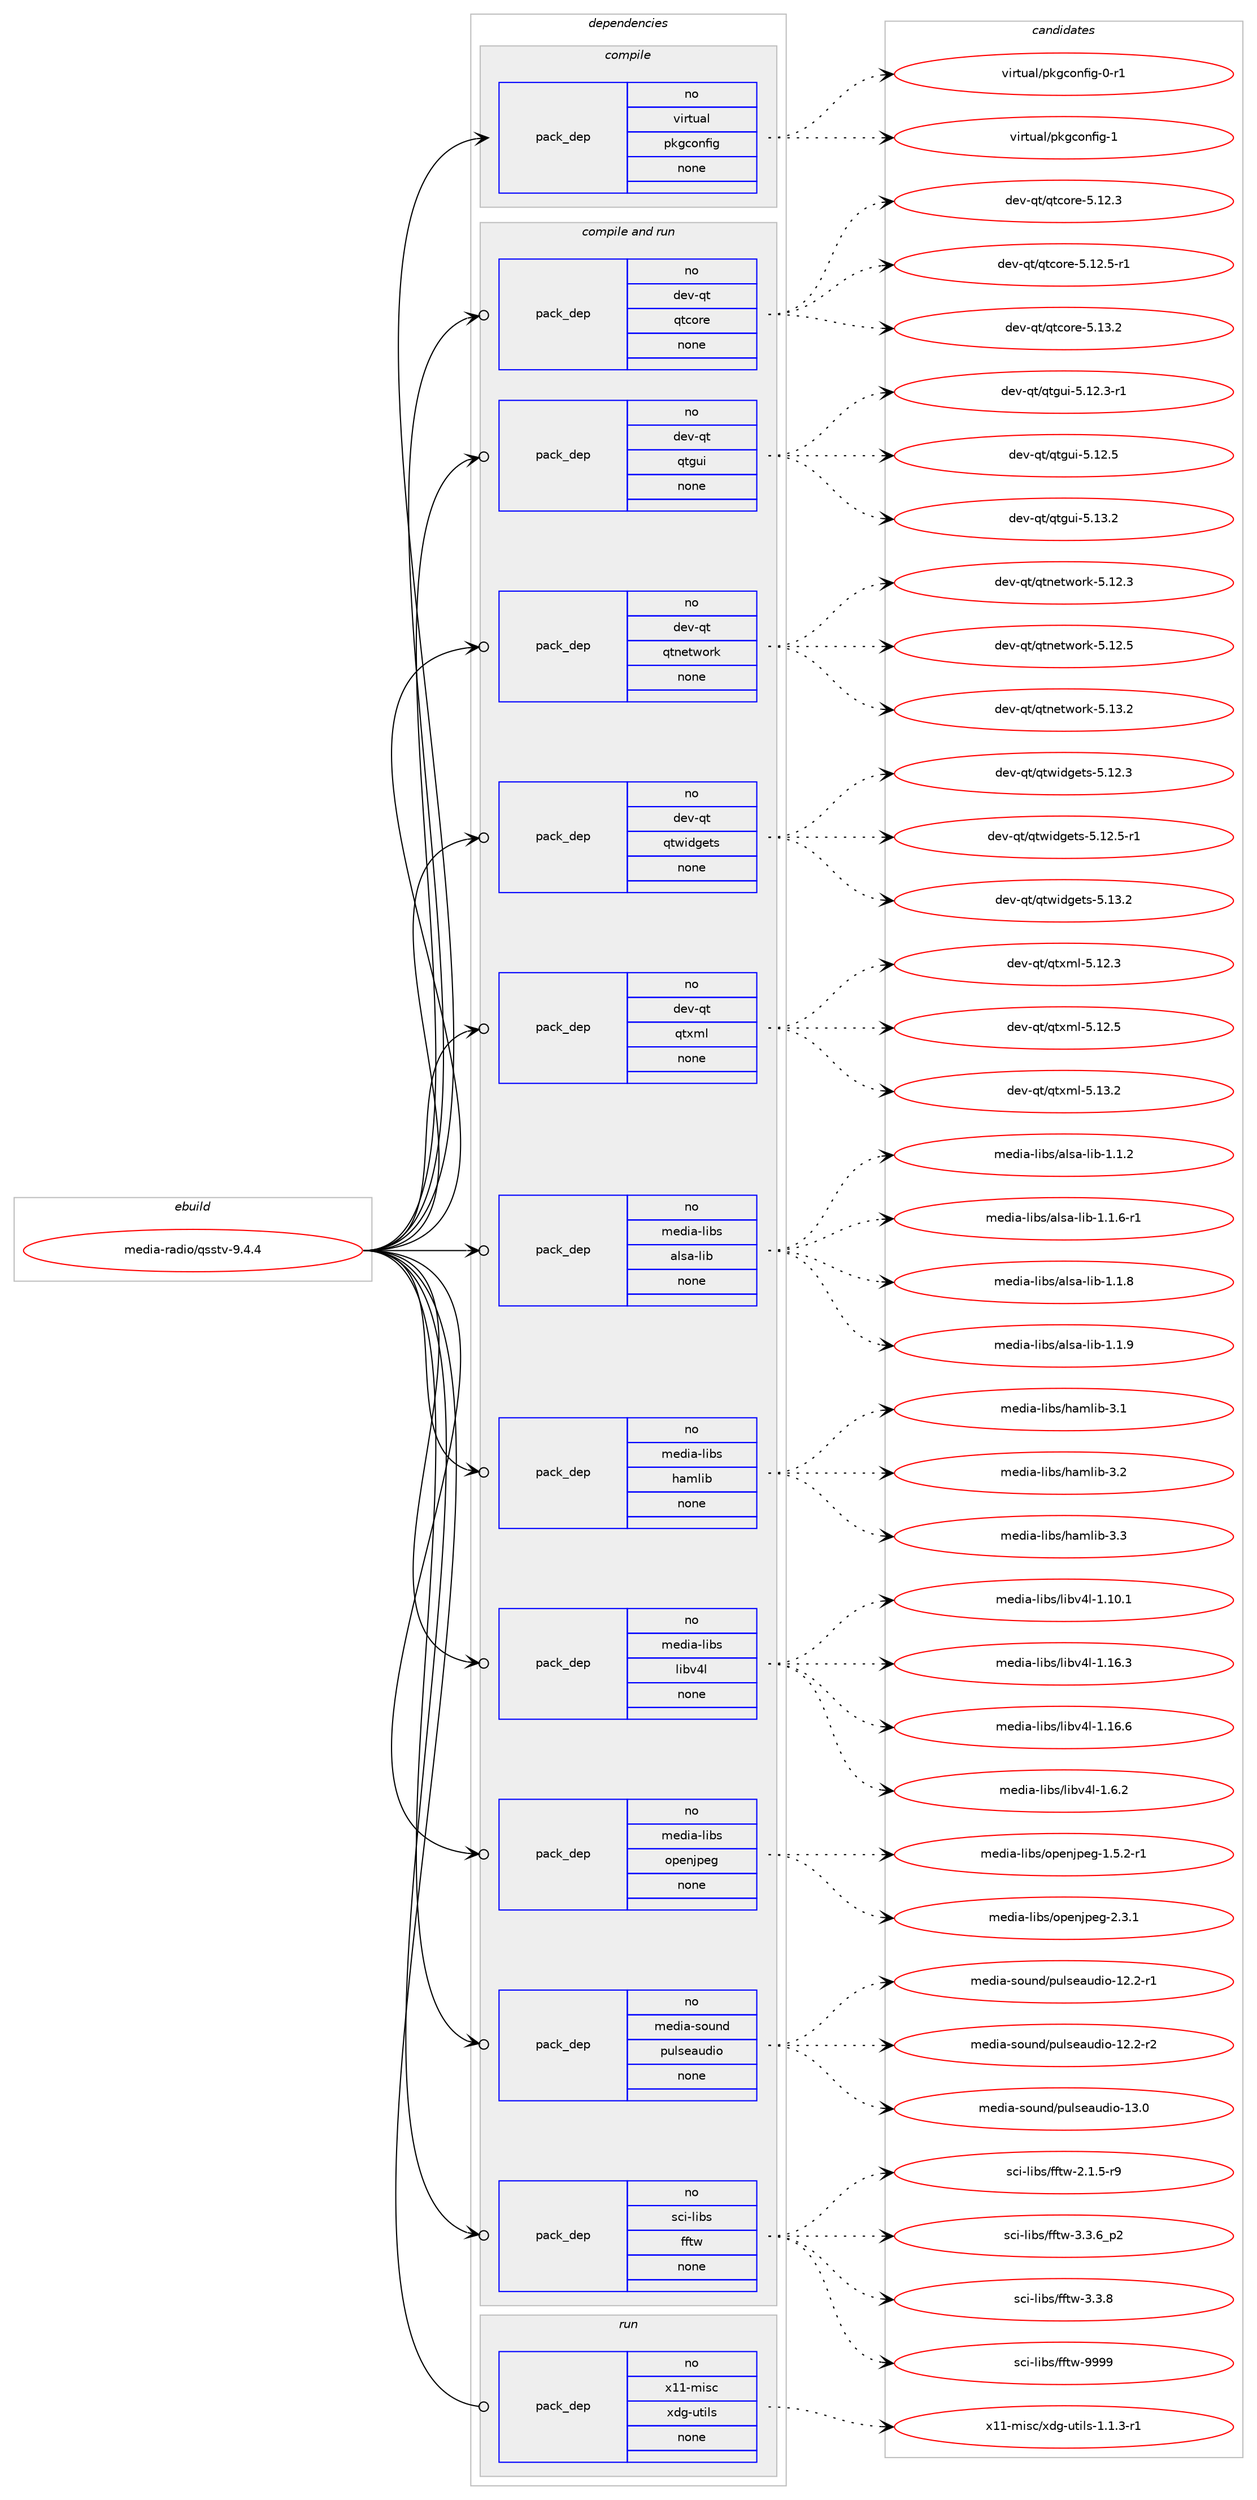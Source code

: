 digraph prolog {

# *************
# Graph options
# *************

newrank=true;
concentrate=true;
compound=true;
graph [rankdir=LR,fontname=Helvetica,fontsize=10,ranksep=1.5];#, ranksep=2.5, nodesep=0.2];
edge  [arrowhead=vee];
node  [fontname=Helvetica,fontsize=10];

# **********
# The ebuild
# **********

subgraph cluster_leftcol {
color=gray;
rank=same;
label=<<i>ebuild</i>>;
id [label="media-radio/qsstv-9.4.4", color=red, width=4, href="../media-radio/qsstv-9.4.4.svg"];
}

# ****************
# The dependencies
# ****************

subgraph cluster_midcol {
color=gray;
label=<<i>dependencies</i>>;
subgraph cluster_compile {
fillcolor="#eeeeee";
style=filled;
label=<<i>compile</i>>;
subgraph pack589011 {
dependency796242 [label=<<TABLE BORDER="0" CELLBORDER="1" CELLSPACING="0" CELLPADDING="4" WIDTH="220"><TR><TD ROWSPAN="6" CELLPADDING="30">pack_dep</TD></TR><TR><TD WIDTH="110">no</TD></TR><TR><TD>virtual</TD></TR><TR><TD>pkgconfig</TD></TR><TR><TD>none</TD></TR><TR><TD></TD></TR></TABLE>>, shape=none, color=blue];
}
id:e -> dependency796242:w [weight=20,style="solid",arrowhead="vee"];
}
subgraph cluster_compileandrun {
fillcolor="#eeeeee";
style=filled;
label=<<i>compile and run</i>>;
subgraph pack589012 {
dependency796243 [label=<<TABLE BORDER="0" CELLBORDER="1" CELLSPACING="0" CELLPADDING="4" WIDTH="220"><TR><TD ROWSPAN="6" CELLPADDING="30">pack_dep</TD></TR><TR><TD WIDTH="110">no</TD></TR><TR><TD>dev-qt</TD></TR><TR><TD>qtcore</TD></TR><TR><TD>none</TD></TR><TR><TD></TD></TR></TABLE>>, shape=none, color=blue];
}
id:e -> dependency796243:w [weight=20,style="solid",arrowhead="odotvee"];
subgraph pack589013 {
dependency796244 [label=<<TABLE BORDER="0" CELLBORDER="1" CELLSPACING="0" CELLPADDING="4" WIDTH="220"><TR><TD ROWSPAN="6" CELLPADDING="30">pack_dep</TD></TR><TR><TD WIDTH="110">no</TD></TR><TR><TD>dev-qt</TD></TR><TR><TD>qtgui</TD></TR><TR><TD>none</TD></TR><TR><TD></TD></TR></TABLE>>, shape=none, color=blue];
}
id:e -> dependency796244:w [weight=20,style="solid",arrowhead="odotvee"];
subgraph pack589014 {
dependency796245 [label=<<TABLE BORDER="0" CELLBORDER="1" CELLSPACING="0" CELLPADDING="4" WIDTH="220"><TR><TD ROWSPAN="6" CELLPADDING="30">pack_dep</TD></TR><TR><TD WIDTH="110">no</TD></TR><TR><TD>dev-qt</TD></TR><TR><TD>qtnetwork</TD></TR><TR><TD>none</TD></TR><TR><TD></TD></TR></TABLE>>, shape=none, color=blue];
}
id:e -> dependency796245:w [weight=20,style="solid",arrowhead="odotvee"];
subgraph pack589015 {
dependency796246 [label=<<TABLE BORDER="0" CELLBORDER="1" CELLSPACING="0" CELLPADDING="4" WIDTH="220"><TR><TD ROWSPAN="6" CELLPADDING="30">pack_dep</TD></TR><TR><TD WIDTH="110">no</TD></TR><TR><TD>dev-qt</TD></TR><TR><TD>qtwidgets</TD></TR><TR><TD>none</TD></TR><TR><TD></TD></TR></TABLE>>, shape=none, color=blue];
}
id:e -> dependency796246:w [weight=20,style="solid",arrowhead="odotvee"];
subgraph pack589016 {
dependency796247 [label=<<TABLE BORDER="0" CELLBORDER="1" CELLSPACING="0" CELLPADDING="4" WIDTH="220"><TR><TD ROWSPAN="6" CELLPADDING="30">pack_dep</TD></TR><TR><TD WIDTH="110">no</TD></TR><TR><TD>dev-qt</TD></TR><TR><TD>qtxml</TD></TR><TR><TD>none</TD></TR><TR><TD></TD></TR></TABLE>>, shape=none, color=blue];
}
id:e -> dependency796247:w [weight=20,style="solid",arrowhead="odotvee"];
subgraph pack589017 {
dependency796248 [label=<<TABLE BORDER="0" CELLBORDER="1" CELLSPACING="0" CELLPADDING="4" WIDTH="220"><TR><TD ROWSPAN="6" CELLPADDING="30">pack_dep</TD></TR><TR><TD WIDTH="110">no</TD></TR><TR><TD>media-libs</TD></TR><TR><TD>alsa-lib</TD></TR><TR><TD>none</TD></TR><TR><TD></TD></TR></TABLE>>, shape=none, color=blue];
}
id:e -> dependency796248:w [weight=20,style="solid",arrowhead="odotvee"];
subgraph pack589018 {
dependency796249 [label=<<TABLE BORDER="0" CELLBORDER="1" CELLSPACING="0" CELLPADDING="4" WIDTH="220"><TR><TD ROWSPAN="6" CELLPADDING="30">pack_dep</TD></TR><TR><TD WIDTH="110">no</TD></TR><TR><TD>media-libs</TD></TR><TR><TD>hamlib</TD></TR><TR><TD>none</TD></TR><TR><TD></TD></TR></TABLE>>, shape=none, color=blue];
}
id:e -> dependency796249:w [weight=20,style="solid",arrowhead="odotvee"];
subgraph pack589019 {
dependency796250 [label=<<TABLE BORDER="0" CELLBORDER="1" CELLSPACING="0" CELLPADDING="4" WIDTH="220"><TR><TD ROWSPAN="6" CELLPADDING="30">pack_dep</TD></TR><TR><TD WIDTH="110">no</TD></TR><TR><TD>media-libs</TD></TR><TR><TD>libv4l</TD></TR><TR><TD>none</TD></TR><TR><TD></TD></TR></TABLE>>, shape=none, color=blue];
}
id:e -> dependency796250:w [weight=20,style="solid",arrowhead="odotvee"];
subgraph pack589020 {
dependency796251 [label=<<TABLE BORDER="0" CELLBORDER="1" CELLSPACING="0" CELLPADDING="4" WIDTH="220"><TR><TD ROWSPAN="6" CELLPADDING="30">pack_dep</TD></TR><TR><TD WIDTH="110">no</TD></TR><TR><TD>media-libs</TD></TR><TR><TD>openjpeg</TD></TR><TR><TD>none</TD></TR><TR><TD></TD></TR></TABLE>>, shape=none, color=blue];
}
id:e -> dependency796251:w [weight=20,style="solid",arrowhead="odotvee"];
subgraph pack589021 {
dependency796252 [label=<<TABLE BORDER="0" CELLBORDER="1" CELLSPACING="0" CELLPADDING="4" WIDTH="220"><TR><TD ROWSPAN="6" CELLPADDING="30">pack_dep</TD></TR><TR><TD WIDTH="110">no</TD></TR><TR><TD>media-sound</TD></TR><TR><TD>pulseaudio</TD></TR><TR><TD>none</TD></TR><TR><TD></TD></TR></TABLE>>, shape=none, color=blue];
}
id:e -> dependency796252:w [weight=20,style="solid",arrowhead="odotvee"];
subgraph pack589022 {
dependency796253 [label=<<TABLE BORDER="0" CELLBORDER="1" CELLSPACING="0" CELLPADDING="4" WIDTH="220"><TR><TD ROWSPAN="6" CELLPADDING="30">pack_dep</TD></TR><TR><TD WIDTH="110">no</TD></TR><TR><TD>sci-libs</TD></TR><TR><TD>fftw</TD></TR><TR><TD>none</TD></TR><TR><TD></TD></TR></TABLE>>, shape=none, color=blue];
}
id:e -> dependency796253:w [weight=20,style="solid",arrowhead="odotvee"];
}
subgraph cluster_run {
fillcolor="#eeeeee";
style=filled;
label=<<i>run</i>>;
subgraph pack589023 {
dependency796254 [label=<<TABLE BORDER="0" CELLBORDER="1" CELLSPACING="0" CELLPADDING="4" WIDTH="220"><TR><TD ROWSPAN="6" CELLPADDING="30">pack_dep</TD></TR><TR><TD WIDTH="110">no</TD></TR><TR><TD>x11-misc</TD></TR><TR><TD>xdg-utils</TD></TR><TR><TD>none</TD></TR><TR><TD></TD></TR></TABLE>>, shape=none, color=blue];
}
id:e -> dependency796254:w [weight=20,style="solid",arrowhead="odot"];
}
}

# **************
# The candidates
# **************

subgraph cluster_choices {
rank=same;
color=gray;
label=<<i>candidates</i>>;

subgraph choice589011 {
color=black;
nodesep=1;
choice11810511411611797108471121071039911111010210510345484511449 [label="virtual/pkgconfig-0-r1", color=red, width=4,href="../virtual/pkgconfig-0-r1.svg"];
choice1181051141161179710847112107103991111101021051034549 [label="virtual/pkgconfig-1", color=red, width=4,href="../virtual/pkgconfig-1.svg"];
dependency796242:e -> choice11810511411611797108471121071039911111010210510345484511449:w [style=dotted,weight="100"];
dependency796242:e -> choice1181051141161179710847112107103991111101021051034549:w [style=dotted,weight="100"];
}
subgraph choice589012 {
color=black;
nodesep=1;
choice10010111845113116471131169911111410145534649504651 [label="dev-qt/qtcore-5.12.3", color=red, width=4,href="../dev-qt/qtcore-5.12.3.svg"];
choice100101118451131164711311699111114101455346495046534511449 [label="dev-qt/qtcore-5.12.5-r1", color=red, width=4,href="../dev-qt/qtcore-5.12.5-r1.svg"];
choice10010111845113116471131169911111410145534649514650 [label="dev-qt/qtcore-5.13.2", color=red, width=4,href="../dev-qt/qtcore-5.13.2.svg"];
dependency796243:e -> choice10010111845113116471131169911111410145534649504651:w [style=dotted,weight="100"];
dependency796243:e -> choice100101118451131164711311699111114101455346495046534511449:w [style=dotted,weight="100"];
dependency796243:e -> choice10010111845113116471131169911111410145534649514650:w [style=dotted,weight="100"];
}
subgraph choice589013 {
color=black;
nodesep=1;
choice1001011184511311647113116103117105455346495046514511449 [label="dev-qt/qtgui-5.12.3-r1", color=red, width=4,href="../dev-qt/qtgui-5.12.3-r1.svg"];
choice100101118451131164711311610311710545534649504653 [label="dev-qt/qtgui-5.12.5", color=red, width=4,href="../dev-qt/qtgui-5.12.5.svg"];
choice100101118451131164711311610311710545534649514650 [label="dev-qt/qtgui-5.13.2", color=red, width=4,href="../dev-qt/qtgui-5.13.2.svg"];
dependency796244:e -> choice1001011184511311647113116103117105455346495046514511449:w [style=dotted,weight="100"];
dependency796244:e -> choice100101118451131164711311610311710545534649504653:w [style=dotted,weight="100"];
dependency796244:e -> choice100101118451131164711311610311710545534649514650:w [style=dotted,weight="100"];
}
subgraph choice589014 {
color=black;
nodesep=1;
choice100101118451131164711311611010111611911111410745534649504651 [label="dev-qt/qtnetwork-5.12.3", color=red, width=4,href="../dev-qt/qtnetwork-5.12.3.svg"];
choice100101118451131164711311611010111611911111410745534649504653 [label="dev-qt/qtnetwork-5.12.5", color=red, width=4,href="../dev-qt/qtnetwork-5.12.5.svg"];
choice100101118451131164711311611010111611911111410745534649514650 [label="dev-qt/qtnetwork-5.13.2", color=red, width=4,href="../dev-qt/qtnetwork-5.13.2.svg"];
dependency796245:e -> choice100101118451131164711311611010111611911111410745534649504651:w [style=dotted,weight="100"];
dependency796245:e -> choice100101118451131164711311611010111611911111410745534649504653:w [style=dotted,weight="100"];
dependency796245:e -> choice100101118451131164711311611010111611911111410745534649514650:w [style=dotted,weight="100"];
}
subgraph choice589015 {
color=black;
nodesep=1;
choice100101118451131164711311611910510010310111611545534649504651 [label="dev-qt/qtwidgets-5.12.3", color=red, width=4,href="../dev-qt/qtwidgets-5.12.3.svg"];
choice1001011184511311647113116119105100103101116115455346495046534511449 [label="dev-qt/qtwidgets-5.12.5-r1", color=red, width=4,href="../dev-qt/qtwidgets-5.12.5-r1.svg"];
choice100101118451131164711311611910510010310111611545534649514650 [label="dev-qt/qtwidgets-5.13.2", color=red, width=4,href="../dev-qt/qtwidgets-5.13.2.svg"];
dependency796246:e -> choice100101118451131164711311611910510010310111611545534649504651:w [style=dotted,weight="100"];
dependency796246:e -> choice1001011184511311647113116119105100103101116115455346495046534511449:w [style=dotted,weight="100"];
dependency796246:e -> choice100101118451131164711311611910510010310111611545534649514650:w [style=dotted,weight="100"];
}
subgraph choice589016 {
color=black;
nodesep=1;
choice100101118451131164711311612010910845534649504651 [label="dev-qt/qtxml-5.12.3", color=red, width=4,href="../dev-qt/qtxml-5.12.3.svg"];
choice100101118451131164711311612010910845534649504653 [label="dev-qt/qtxml-5.12.5", color=red, width=4,href="../dev-qt/qtxml-5.12.5.svg"];
choice100101118451131164711311612010910845534649514650 [label="dev-qt/qtxml-5.13.2", color=red, width=4,href="../dev-qt/qtxml-5.13.2.svg"];
dependency796247:e -> choice100101118451131164711311612010910845534649504651:w [style=dotted,weight="100"];
dependency796247:e -> choice100101118451131164711311612010910845534649504653:w [style=dotted,weight="100"];
dependency796247:e -> choice100101118451131164711311612010910845534649514650:w [style=dotted,weight="100"];
}
subgraph choice589017 {
color=black;
nodesep=1;
choice1091011001059745108105981154797108115974510810598454946494650 [label="media-libs/alsa-lib-1.1.2", color=red, width=4,href="../media-libs/alsa-lib-1.1.2.svg"];
choice10910110010597451081059811547971081159745108105984549464946544511449 [label="media-libs/alsa-lib-1.1.6-r1", color=red, width=4,href="../media-libs/alsa-lib-1.1.6-r1.svg"];
choice1091011001059745108105981154797108115974510810598454946494656 [label="media-libs/alsa-lib-1.1.8", color=red, width=4,href="../media-libs/alsa-lib-1.1.8.svg"];
choice1091011001059745108105981154797108115974510810598454946494657 [label="media-libs/alsa-lib-1.1.9", color=red, width=4,href="../media-libs/alsa-lib-1.1.9.svg"];
dependency796248:e -> choice1091011001059745108105981154797108115974510810598454946494650:w [style=dotted,weight="100"];
dependency796248:e -> choice10910110010597451081059811547971081159745108105984549464946544511449:w [style=dotted,weight="100"];
dependency796248:e -> choice1091011001059745108105981154797108115974510810598454946494656:w [style=dotted,weight="100"];
dependency796248:e -> choice1091011001059745108105981154797108115974510810598454946494657:w [style=dotted,weight="100"];
}
subgraph choice589018 {
color=black;
nodesep=1;
choice10910110010597451081059811547104971091081059845514649 [label="media-libs/hamlib-3.1", color=red, width=4,href="../media-libs/hamlib-3.1.svg"];
choice10910110010597451081059811547104971091081059845514650 [label="media-libs/hamlib-3.2", color=red, width=4,href="../media-libs/hamlib-3.2.svg"];
choice10910110010597451081059811547104971091081059845514651 [label="media-libs/hamlib-3.3", color=red, width=4,href="../media-libs/hamlib-3.3.svg"];
dependency796249:e -> choice10910110010597451081059811547104971091081059845514649:w [style=dotted,weight="100"];
dependency796249:e -> choice10910110010597451081059811547104971091081059845514650:w [style=dotted,weight="100"];
dependency796249:e -> choice10910110010597451081059811547104971091081059845514651:w [style=dotted,weight="100"];
}
subgraph choice589019 {
color=black;
nodesep=1;
choice10910110010597451081059811547108105981185210845494649484649 [label="media-libs/libv4l-1.10.1", color=red, width=4,href="../media-libs/libv4l-1.10.1.svg"];
choice10910110010597451081059811547108105981185210845494649544651 [label="media-libs/libv4l-1.16.3", color=red, width=4,href="../media-libs/libv4l-1.16.3.svg"];
choice10910110010597451081059811547108105981185210845494649544654 [label="media-libs/libv4l-1.16.6", color=red, width=4,href="../media-libs/libv4l-1.16.6.svg"];
choice109101100105974510810598115471081059811852108454946544650 [label="media-libs/libv4l-1.6.2", color=red, width=4,href="../media-libs/libv4l-1.6.2.svg"];
dependency796250:e -> choice10910110010597451081059811547108105981185210845494649484649:w [style=dotted,weight="100"];
dependency796250:e -> choice10910110010597451081059811547108105981185210845494649544651:w [style=dotted,weight="100"];
dependency796250:e -> choice10910110010597451081059811547108105981185210845494649544654:w [style=dotted,weight="100"];
dependency796250:e -> choice109101100105974510810598115471081059811852108454946544650:w [style=dotted,weight="100"];
}
subgraph choice589020 {
color=black;
nodesep=1;
choice109101100105974510810598115471111121011101061121011034549465346504511449 [label="media-libs/openjpeg-1.5.2-r1", color=red, width=4,href="../media-libs/openjpeg-1.5.2-r1.svg"];
choice10910110010597451081059811547111112101110106112101103455046514649 [label="media-libs/openjpeg-2.3.1", color=red, width=4,href="../media-libs/openjpeg-2.3.1.svg"];
dependency796251:e -> choice109101100105974510810598115471111121011101061121011034549465346504511449:w [style=dotted,weight="100"];
dependency796251:e -> choice10910110010597451081059811547111112101110106112101103455046514649:w [style=dotted,weight="100"];
}
subgraph choice589021 {
color=black;
nodesep=1;
choice1091011001059745115111117110100471121171081151019711710010511145495046504511449 [label="media-sound/pulseaudio-12.2-r1", color=red, width=4,href="../media-sound/pulseaudio-12.2-r1.svg"];
choice1091011001059745115111117110100471121171081151019711710010511145495046504511450 [label="media-sound/pulseaudio-12.2-r2", color=red, width=4,href="../media-sound/pulseaudio-12.2-r2.svg"];
choice109101100105974511511111711010047112117108115101971171001051114549514648 [label="media-sound/pulseaudio-13.0", color=red, width=4,href="../media-sound/pulseaudio-13.0.svg"];
dependency796252:e -> choice1091011001059745115111117110100471121171081151019711710010511145495046504511449:w [style=dotted,weight="100"];
dependency796252:e -> choice1091011001059745115111117110100471121171081151019711710010511145495046504511450:w [style=dotted,weight="100"];
dependency796252:e -> choice109101100105974511511111711010047112117108115101971171001051114549514648:w [style=dotted,weight="100"];
}
subgraph choice589022 {
color=black;
nodesep=1;
choice115991054510810598115471021021161194550464946534511457 [label="sci-libs/fftw-2.1.5-r9", color=red, width=4,href="../sci-libs/fftw-2.1.5-r9.svg"];
choice115991054510810598115471021021161194551465146549511250 [label="sci-libs/fftw-3.3.6_p2", color=red, width=4,href="../sci-libs/fftw-3.3.6_p2.svg"];
choice11599105451081059811547102102116119455146514656 [label="sci-libs/fftw-3.3.8", color=red, width=4,href="../sci-libs/fftw-3.3.8.svg"];
choice115991054510810598115471021021161194557575757 [label="sci-libs/fftw-9999", color=red, width=4,href="../sci-libs/fftw-9999.svg"];
dependency796253:e -> choice115991054510810598115471021021161194550464946534511457:w [style=dotted,weight="100"];
dependency796253:e -> choice115991054510810598115471021021161194551465146549511250:w [style=dotted,weight="100"];
dependency796253:e -> choice11599105451081059811547102102116119455146514656:w [style=dotted,weight="100"];
dependency796253:e -> choice115991054510810598115471021021161194557575757:w [style=dotted,weight="100"];
}
subgraph choice589023 {
color=black;
nodesep=1;
choice1204949451091051159947120100103451171161051081154549464946514511449 [label="x11-misc/xdg-utils-1.1.3-r1", color=red, width=4,href="../x11-misc/xdg-utils-1.1.3-r1.svg"];
dependency796254:e -> choice1204949451091051159947120100103451171161051081154549464946514511449:w [style=dotted,weight="100"];
}
}

}
